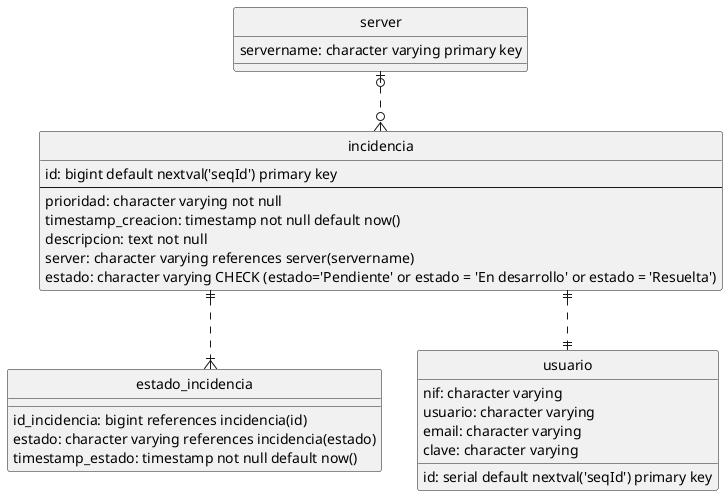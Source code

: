 @startuml

' hide the spot
hide circle

' avoid problems with angled crows feet
skinparam linetype ortho

entity "server" as server {
	servername: character varying primary key
}

entity "incidencia" as incidencia {
	id: bigint default nextval('seqId') primary key
	---
	prioridad: character varying not null
	timestamp_creacion: timestamp not null default now()
	descripcion: text not null
	server: character varying references server(servername)
	estado: character varying CHECK (estado='Pendiente' or estado = 'En desarrollo' or estado = 'Resuelta')
}
server |o..o{ incidencia

entity "estado_incidencia" as estado_incidencia{
	id_incidencia: bigint references incidencia(id)
	estado: character varying references incidencia(estado)
	timestamp_estado: timestamp not null default now()
}
incidencia ||..|{ estado_incidencia

entity "usuario" as usuario {
	id: serial default nextval('seqId') primary key
	nif: character varying
	usuario: character varying
	email: character varying
	clave: character varying
}
incidencia ||..|| usuario
@enduml
